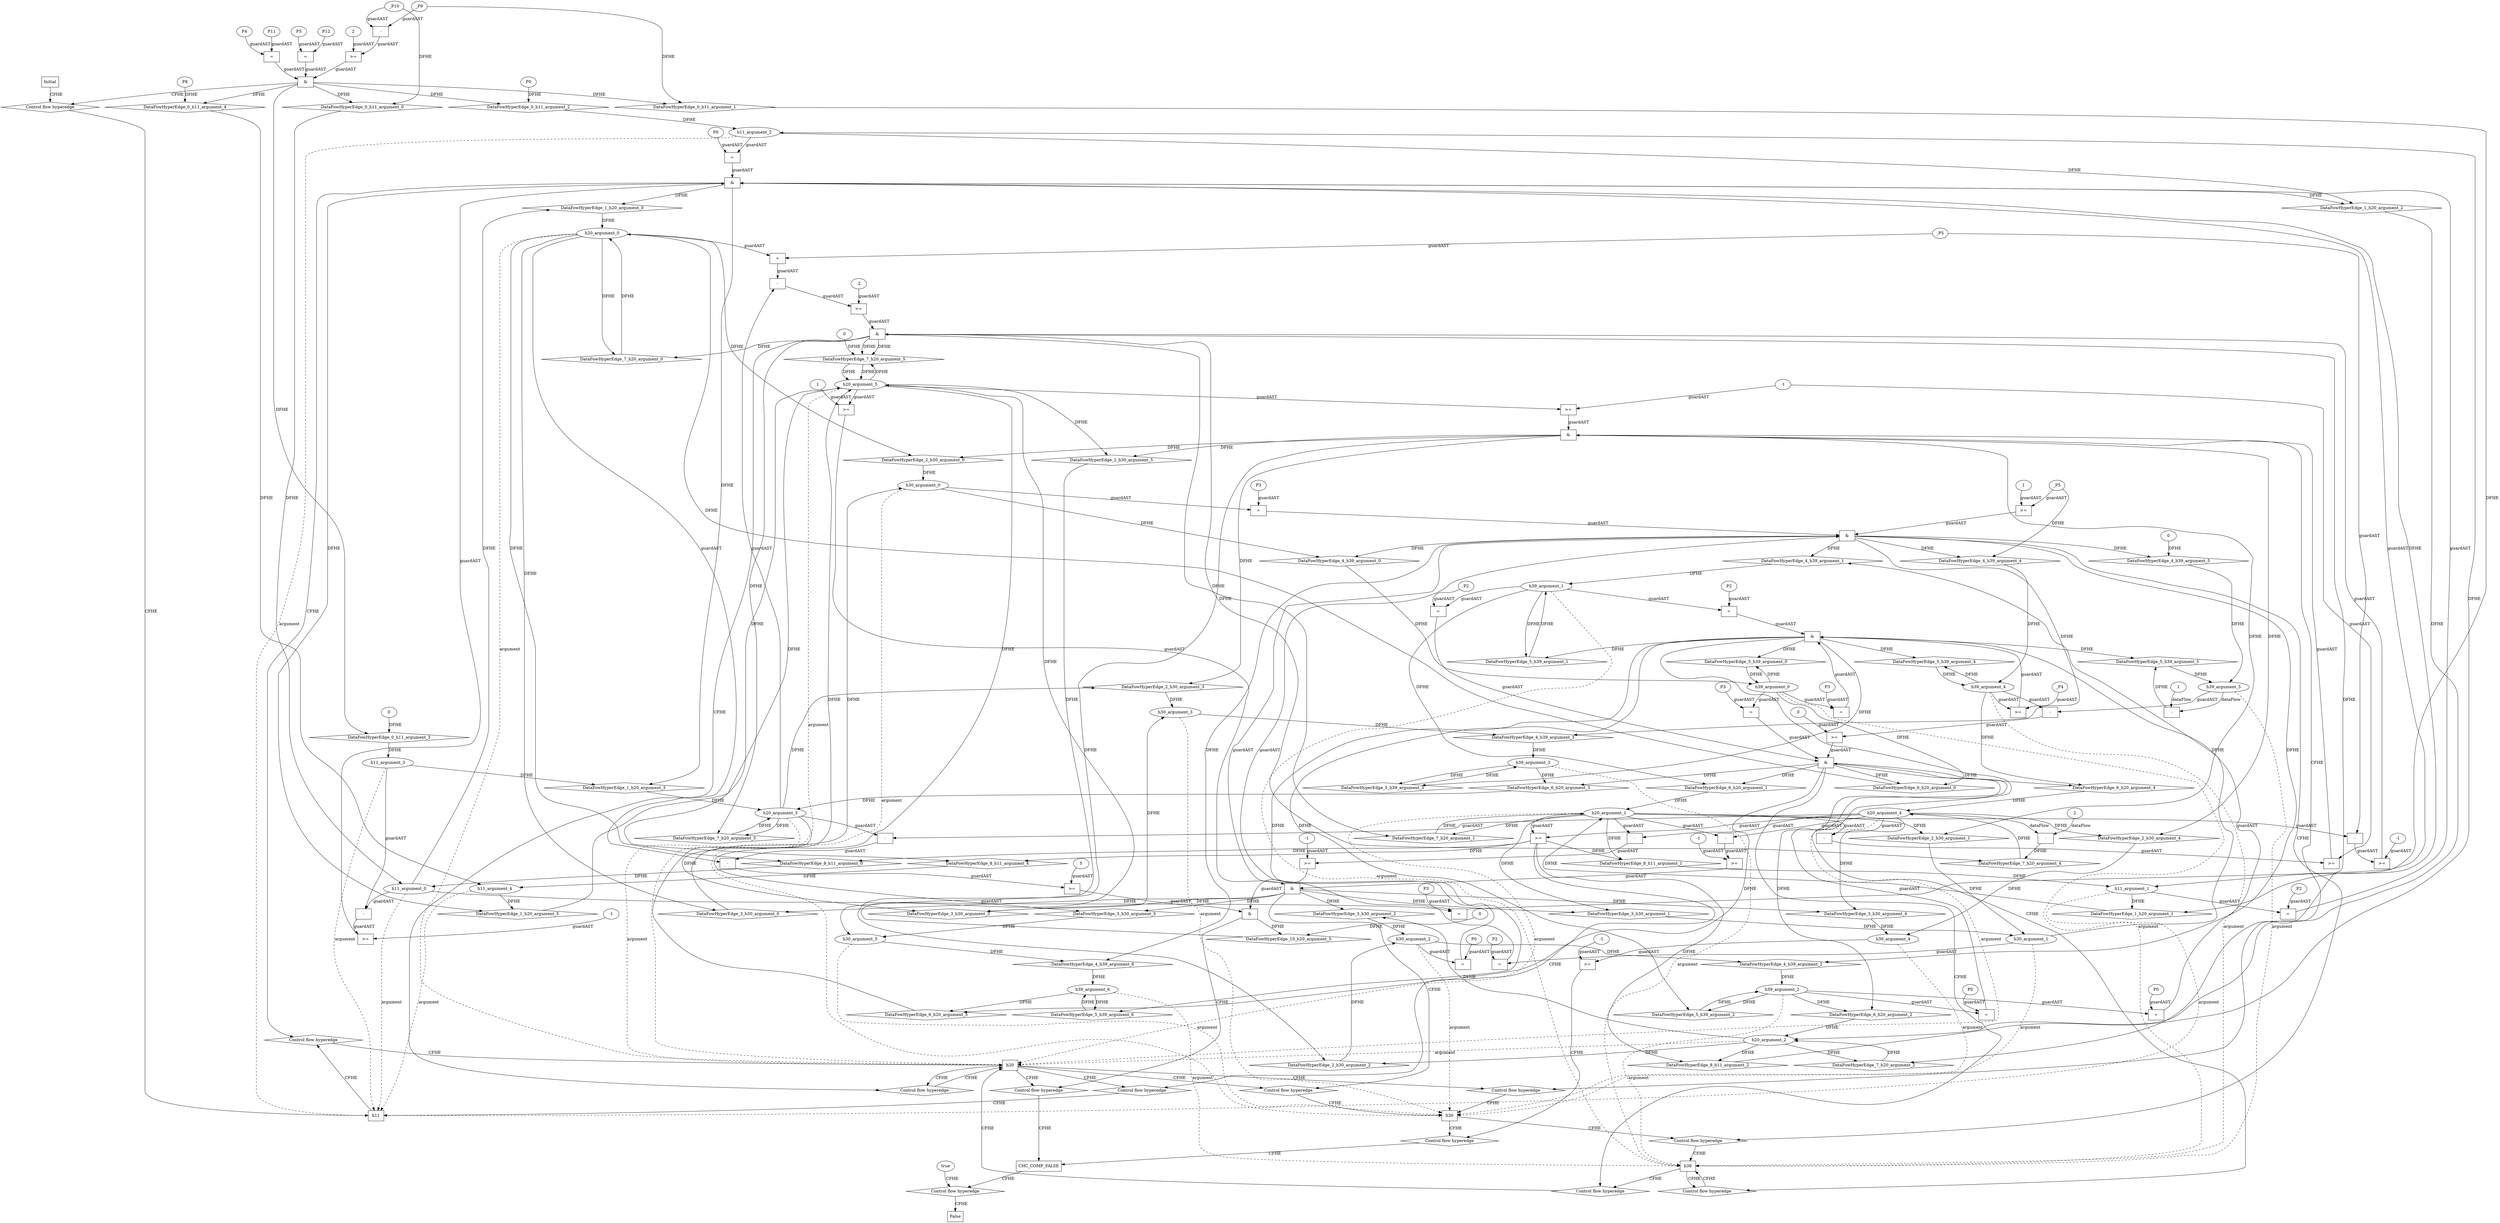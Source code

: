 // Horn Graph
digraph {
	"xxxh11___Initial_0xxxdataFlow_0_node_0" [label="P0"  nodeName="xxxh11___Initial_0xxxdataFlow_0_node_0" class=symbolicConstant GNNNodeID=5]
	"xxxh11___Initial_0xxxdataFlow1_node_0" [label="0"  nodeName="xxxh11___Initial_0xxxdataFlow1_node_0" class=IdealInt GNNNodeID=6]
	"xxxh11___Initial_0xxxdataFlow2_node_0" [label="_P10"  nodeName="xxxh11___Initial_0xxxdataFlow2_node_0" class=symbolicConstant GNNNodeID=7]
	"xxxh11___Initial_0xxxdataFlow3_node_0" [label="_P9"  nodeName="xxxh11___Initial_0xxxdataFlow3_node_0" class=symbolicConstant GNNNodeID=8]
	"xxxh11___Initial_0xxxdataFlow4_node_0" [label="P8"  nodeName="xxxh11___Initial_0xxxdataFlow4_node_0" class=symbolicConstant GNNNodeID=9]
	"xxxh11___Initial_0xxxguard_0_node_0" [label=">="  nodeName="xxxh11___Initial_0xxxguard_0_node_0" class=Operator GNNNodeID=10 shape=rect]
	"xxxh11___Initial_0xxxguard_0_node_1" [label="-"  nodeName="xxxh11___Initial_0xxxguard_0_node_1" class=Operator GNNNodeID=11 shape=rect]
	"xxxh11___Initial_0xxxguard_0_node_4" [label="2"  nodeName="xxxh11___Initial_0xxxguard_0_node_4" class=IdealInt GNNNodeID=12]
		"xxxh11___Initial_0xxxguard_0_node_1" -> "xxxh11___Initial_0xxxguard_0_node_0" [ label="guardAST"]
		"xxxh11___Initial_0xxxguard_0_node_4" -> "xxxh11___Initial_0xxxguard_0_node_0" [ label="guardAST"]
		"xxxh11___Initial_0xxxdataFlow2_node_0" -> "xxxh11___Initial_0xxxguard_0_node_1" [ label="guardAST"]
		"xxxh11___Initial_0xxxdataFlow3_node_0" -> "xxxh11___Initial_0xxxguard_0_node_1" [ label="guardAST"]
	"xxxh11___Initial_0xxxguard1_node_0" [label="="  nodeName="xxxh11___Initial_0xxxguard1_node_0" class=Operator GNNNodeID=13 shape=rect]
	"xxxh11___Initial_0xxxguard1_node_1" [label="P4"  nodeName="xxxh11___Initial_0xxxguard1_node_1" class=symbolicConstant GNNNodeID=14]
	"xxxh11___Initial_0xxxguard1_node_2" [label="P11"  nodeName="xxxh11___Initial_0xxxguard1_node_2" class=symbolicConstant GNNNodeID=15]
		"xxxh11___Initial_0xxxguard1_node_1" -> "xxxh11___Initial_0xxxguard1_node_0" [ label="guardAST"]
		"xxxh11___Initial_0xxxguard1_node_2" -> "xxxh11___Initial_0xxxguard1_node_0" [ label="guardAST"]
	"xxxh11___Initial_0xxxguard2_node_0" [label="="  nodeName="xxxh11___Initial_0xxxguard2_node_0" class=Operator GNNNodeID=16 shape=rect]
	"xxxh11___Initial_0xxxguard2_node_1" [label="P5"  nodeName="xxxh11___Initial_0xxxguard2_node_1" class=symbolicConstant GNNNodeID=17]
	"xxxh11___Initial_0xxxguard2_node_2" [label="P12"  nodeName="xxxh11___Initial_0xxxguard2_node_2" class=symbolicConstant GNNNodeID=18]
		"xxxh11___Initial_0xxxguard2_node_1" -> "xxxh11___Initial_0xxxguard2_node_0" [ label="guardAST"]
		"xxxh11___Initial_0xxxguard2_node_2" -> "xxxh11___Initial_0xxxguard2_node_0" [ label="guardAST"]
	"xxxh20___h11_1xxxguard_0_node_0" [label=">="  nodeName="xxxh20___h11_1xxxguard_0_node_0" class=Operator GNNNodeID=25 shape=rect]
	"xxxh20___h11_1xxxguard_0_node_1" [label="-1"  nodeName="xxxh20___h11_1xxxguard_0_node_1" class=IdealInt GNNNodeID=26]
	"xxxh20___h11_1xxxguard_0_node_2" [label="-"  nodeName="xxxh20___h11_1xxxguard_0_node_2" class=Operator GNNNodeID=27 shape=rect]
		"xxxh20___h11_1xxxguard_0_node_1" -> "xxxh20___h11_1xxxguard_0_node_0" [ label="guardAST"]
		"xxxh20___h11_1xxxguard_0_node_2" -> "xxxh20___h11_1xxxguard_0_node_0" [ label="guardAST"]
		"h11_argument_3" -> "xxxh20___h11_1xxxguard_0_node_2" [ label="guardAST"]
		"h11_argument_0" -> "xxxh20___h11_1xxxguard_0_node_2" [ label="guardAST"]
	"xxxh20___h11_1xxxguard1_node_0" [label="="  nodeName="xxxh20___h11_1xxxguard1_node_0" class=Operator GNNNodeID=28 shape=rect]
	"xxxh20___h11_1xxxguard1_node_1" [label="P3"  nodeName="xxxh20___h11_1xxxguard1_node_1" class=symbolicConstant GNNNodeID=29]
		"xxxh20___h11_1xxxguard1_node_1" -> "xxxh20___h11_1xxxguard1_node_0" [ label="guardAST"]
		"h11_argument_0" -> "xxxh20___h11_1xxxguard1_node_0" [ label="guardAST"]
	"xxxh20___h11_1xxxguard2_node_0" [label="="  nodeName="xxxh20___h11_1xxxguard2_node_0" class=Operator GNNNodeID=30 shape=rect]
	"xxxh20___h11_1xxxguard2_node_1" [label="P2"  nodeName="xxxh20___h11_1xxxguard2_node_1" class=symbolicConstant GNNNodeID=31]
		"xxxh20___h11_1xxxguard2_node_1" -> "xxxh20___h11_1xxxguard2_node_0" [ label="guardAST"]
		"h11_argument_1" -> "xxxh20___h11_1xxxguard2_node_0" [ label="guardAST"]
	"xxxh20___h11_1xxxguard3_node_0" [label="="  nodeName="xxxh20___h11_1xxxguard3_node_0" class=Operator GNNNodeID=32 shape=rect]
	"xxxh20___h11_1xxxguard3_node_1" [label="P0"  nodeName="xxxh20___h11_1xxxguard3_node_1" class=symbolicConstant GNNNodeID=33]
		"xxxh20___h11_1xxxguard3_node_1" -> "xxxh20___h11_1xxxguard3_node_0" [ label="guardAST"]
		"h11_argument_2" -> "xxxh20___h11_1xxxguard3_node_0" [ label="guardAST"]
	"xxxh30___h20_2xxxguard_0_node_0" [label=">="  nodeName="xxxh30___h20_2xxxguard_0_node_0" class=Operator GNNNodeID=40 shape=rect]
	"xxxh30___h20_2xxxguard_0_node_1" [label="-1"  nodeName="xxxh30___h20_2xxxguard_0_node_1" class=IdealInt GNNNodeID=41]
		"xxxh30___h20_2xxxguard_0_node_1" -> "xxxh30___h20_2xxxguard_0_node_0" [ label="guardAST"]
		"h20_argument_5" -> "xxxh30___h20_2xxxguard_0_node_0" [ label="guardAST"]
	"xxxh30___h20_2xxxguard1_node_0" [label=">="  nodeName="xxxh30___h20_2xxxguard1_node_0" class=Operator GNNNodeID=42 shape=rect]
	"xxxh30___h20_2xxxguard1_node_2" [label="-"  nodeName="xxxh30___h20_2xxxguard1_node_2" class=Operator GNNNodeID=43 shape=rect]
		"xxxh30___h20_2xxxguard_0_node_1" -> "xxxh30___h20_2xxxguard1_node_0" [ label="guardAST"]
		"xxxh30___h20_2xxxguard1_node_2" -> "xxxh30___h20_2xxxguard1_node_0" [ label="guardAST"]
		"h20_argument_4" -> "xxxh30___h20_2xxxguard1_node_2" [ label="guardAST"]
		"h20_argument_1" -> "xxxh30___h20_2xxxguard1_node_2" [ label="guardAST"]
	"xxxh30___h20_3xxxguard_0_node_0" [label=">="  nodeName="xxxh30___h20_3xxxguard_0_node_0" class=Operator GNNNodeID=44 shape=rect]
	"xxxh30___h20_3xxxguard_0_node_2" [label="1"  nodeName="xxxh30___h20_3xxxguard_0_node_2" class=IdealInt GNNNodeID=45]
		"h20_argument_5" -> "xxxh30___h20_3xxxguard_0_node_0" [ label="guardAST"]
		"xxxh30___h20_3xxxguard_0_node_2" -> "xxxh30___h20_3xxxguard_0_node_0" [ label="guardAST"]
	"xxxh30___h20_3xxxguard1_node_0" [label=">="  nodeName="xxxh30___h20_3xxxguard1_node_0" class=Operator GNNNodeID=46 shape=rect]
	"xxxh30___h20_3xxxguard1_node_1" [label="-1"  nodeName="xxxh30___h20_3xxxguard1_node_1" class=IdealInt GNNNodeID=47]
	"xxxh30___h20_3xxxguard1_node_2" [label="-"  nodeName="xxxh30___h20_3xxxguard1_node_2" class=Operator GNNNodeID=48 shape=rect]
		"xxxh30___h20_3xxxguard1_node_1" -> "xxxh30___h20_3xxxguard1_node_0" [ label="guardAST"]
		"xxxh30___h20_3xxxguard1_node_2" -> "xxxh30___h20_3xxxguard1_node_0" [ label="guardAST"]
		"h20_argument_4" -> "xxxh30___h20_3xxxguard1_node_2" [ label="guardAST"]
		"h20_argument_1" -> "xxxh30___h20_3xxxguard1_node_2" [ label="guardAST"]
	"xxxh39___h30_4xxxdataFlow_0_node_0" [label="_P5"  nodeName="xxxh39___h30_4xxxdataFlow_0_node_0" class=symbolicConstant GNNNodeID=56]
	"xxxh39___h30_4xxxdataFlow1_node_0" [label="0"  nodeName="xxxh39___h30_4xxxdataFlow1_node_0" class=IdealInt GNNNodeID=57]
	"xxxh39___h30_4xxxguard_0_node_0" [label=">="  nodeName="xxxh39___h30_4xxxguard_0_node_0" class=Operator GNNNodeID=58 shape=rect]
	"xxxh39___h30_4xxxguard_0_node_2" [label="1"  nodeName="xxxh39___h30_4xxxguard_0_node_2" class=IdealInt GNNNodeID=59]
		"xxxh39___h30_4xxxdataFlow_0_node_0" -> "xxxh39___h30_4xxxguard_0_node_0" [ label="guardAST"]
		"xxxh39___h30_4xxxguard_0_node_2" -> "xxxh39___h30_4xxxguard_0_node_0" [ label="guardAST"]
	"xxxh39___h30_4xxxguard1_node_0" [label="="  nodeName="xxxh39___h30_4xxxguard1_node_0" class=Operator GNNNodeID=60 shape=rect]
	"xxxh39___h30_4xxxguard1_node_1" [label="P3"  nodeName="xxxh39___h30_4xxxguard1_node_1" class=symbolicConstant GNNNodeID=61]
		"xxxh39___h30_4xxxguard1_node_1" -> "xxxh39___h30_4xxxguard1_node_0" [ label="guardAST"]
		"h30_argument_0" -> "xxxh39___h30_4xxxguard1_node_0" [ label="guardAST"]
	"xxxh39___h30_4xxxguard2_node_0" [label="="  nodeName="xxxh39___h30_4xxxguard2_node_0" class=Operator GNNNodeID=62 shape=rect]
	"xxxh39___h30_4xxxguard2_node_1" [label="P2"  nodeName="xxxh39___h30_4xxxguard2_node_1" class=symbolicConstant GNNNodeID=63]
		"xxxh39___h30_4xxxguard2_node_1" -> "xxxh39___h30_4xxxguard2_node_0" [ label="guardAST"]
		"h30_argument_1" -> "xxxh39___h30_4xxxguard2_node_0" [ label="guardAST"]
	"xxxh39___h30_4xxxguard3_node_0" [label="="  nodeName="xxxh39___h30_4xxxguard3_node_0" class=Operator GNNNodeID=64 shape=rect]
	"xxxh39___h30_4xxxguard3_node_1" [label="P0"  nodeName="xxxh39___h30_4xxxguard3_node_1" class=symbolicConstant GNNNodeID=65]
		"xxxh39___h30_4xxxguard3_node_1" -> "xxxh39___h30_4xxxguard3_node_0" [ label="guardAST"]
		"h30_argument_2" -> "xxxh39___h30_4xxxguard3_node_0" [ label="guardAST"]
	"xxxh39___h39_5xxxdataFlow_0_node_0" [label="-"  nodeName="xxxh39___h39_5xxxdataFlow_0_node_0" class=Operator GNNNodeID=66 shape=rect]
	"xxxh39___h39_5xxxdataFlow_0_node_2" [label="1"  nodeName="xxxh39___h39_5xxxdataFlow_0_node_2" class=IdealInt GNNNodeID=67]
		"h39_argument_5" -> "xxxh39___h39_5xxxdataFlow_0_node_0" [ label="dataFlow"]
		"xxxh39___h39_5xxxdataFlow_0_node_2" -> "xxxh39___h39_5xxxdataFlow_0_node_0" [ label="dataFlow"]
	"xxxh39___h39_5xxxguard_0_node_0" [label=">="  nodeName="xxxh39___h39_5xxxguard_0_node_0" class=Operator GNNNodeID=68 shape=rect]
	"xxxh39___h39_5xxxguard_0_node_2" [label="_P4"  nodeName="xxxh39___h39_5xxxguard_0_node_2" class=symbolicConstant GNNNodeID=69]
		"h39_argument_4" -> "xxxh39___h39_5xxxguard_0_node_0" [ label="guardAST"]
		"xxxh39___h39_5xxxguard_0_node_2" -> "xxxh39___h39_5xxxguard_0_node_0" [ label="guardAST"]
	"xxxh39___h39_5xxxguard1_node_0" [label="="  nodeName="xxxh39___h39_5xxxguard1_node_0" class=Operator GNNNodeID=70 shape=rect]
	"xxxh39___h39_5xxxguard1_node_1" [label="P3"  nodeName="xxxh39___h39_5xxxguard1_node_1" class=symbolicConstant GNNNodeID=71]
		"xxxh39___h39_5xxxguard1_node_1" -> "xxxh39___h39_5xxxguard1_node_0" [ label="guardAST"]
		"h39_argument_0" -> "xxxh39___h39_5xxxguard1_node_0" [ label="guardAST"]
	"xxxh39___h39_5xxxguard2_node_0" [label="="  nodeName="xxxh39___h39_5xxxguard2_node_0" class=Operator GNNNodeID=72 shape=rect]
	"xxxh39___h39_5xxxguard2_node_1" [label="P2"  nodeName="xxxh39___h39_5xxxguard2_node_1" class=symbolicConstant GNNNodeID=73]
		"xxxh39___h39_5xxxguard2_node_1" -> "xxxh39___h39_5xxxguard2_node_0" [ label="guardAST"]
		"h39_argument_1" -> "xxxh39___h39_5xxxguard2_node_0" [ label="guardAST"]
	"xxxh39___h39_5xxxguard3_node_0" [label="="  nodeName="xxxh39___h39_5xxxguard3_node_0" class=Operator GNNNodeID=74 shape=rect]
	"xxxh39___h39_5xxxguard3_node_1" [label="P0"  nodeName="xxxh39___h39_5xxxguard3_node_1" class=symbolicConstant GNNNodeID=75]
		"xxxh39___h39_5xxxguard3_node_1" -> "xxxh39___h39_5xxxguard3_node_0" [ label="guardAST"]
		"h39_argument_2" -> "xxxh39___h39_5xxxguard3_node_0" [ label="guardAST"]
	"xxxh20___h39_6xxxguard_0_node_0" [label=">="  nodeName="xxxh20___h39_6xxxguard_0_node_0" class=Operator GNNNodeID=76 shape=rect]
	"xxxh20___h39_6xxxguard_0_node_1" [label="0"  nodeName="xxxh20___h39_6xxxguard_0_node_1" class=IdealInt GNNNodeID=77]
	"xxxh20___h39_6xxxguard_0_node_2" [label="-"  nodeName="xxxh20___h39_6xxxguard_0_node_2" class=Operator GNNNodeID=78 shape=rect]
		"xxxh20___h39_6xxxguard_0_node_1" -> "xxxh20___h39_6xxxguard_0_node_0" [ label="guardAST"]
		"xxxh20___h39_6xxxguard_0_node_2" -> "xxxh20___h39_6xxxguard_0_node_0" [ label="guardAST"]
		"h39_argument_4" -> "xxxh20___h39_6xxxguard_0_node_2" [ label="guardAST"]
		"h39_argument_5" -> "xxxh20___h39_6xxxguard_0_node_2" [ label="guardAST"]
	"xxxh20___h39_6xxxguard1_node_0" [label="="  nodeName="xxxh20___h39_6xxxguard1_node_0" class=Operator GNNNodeID=79 shape=rect]
	"xxxh20___h39_6xxxguard1_node_1" [label="P3"  nodeName="xxxh20___h39_6xxxguard1_node_1" class=symbolicConstant GNNNodeID=80]
		"xxxh20___h39_6xxxguard1_node_1" -> "xxxh20___h39_6xxxguard1_node_0" [ label="guardAST"]
		"h39_argument_0" -> "xxxh20___h39_6xxxguard1_node_0" [ label="guardAST"]
	"xxxh20___h39_6xxxguard2_node_0" [label="="  nodeName="xxxh20___h39_6xxxguard2_node_0" class=Operator GNNNodeID=81 shape=rect]
	"xxxh20___h39_6xxxguard2_node_1" [label="P2"  nodeName="xxxh20___h39_6xxxguard2_node_1" class=symbolicConstant GNNNodeID=82]
		"xxxh20___h39_6xxxguard2_node_1" -> "xxxh20___h39_6xxxguard2_node_0" [ label="guardAST"]
		"h39_argument_1" -> "xxxh20___h39_6xxxguard2_node_0" [ label="guardAST"]
	"xxxh20___h39_6xxxguard3_node_0" [label="="  nodeName="xxxh20___h39_6xxxguard3_node_0" class=Operator GNNNodeID=83 shape=rect]
	"xxxh20___h39_6xxxguard3_node_1" [label="P0"  nodeName="xxxh20___h39_6xxxguard3_node_1" class=symbolicConstant GNNNodeID=84]
		"xxxh20___h39_6xxxguard3_node_1" -> "xxxh20___h39_6xxxguard3_node_0" [ label="guardAST"]
		"h39_argument_2" -> "xxxh20___h39_6xxxguard3_node_0" [ label="guardAST"]
	"xxxh20___h20_7xxxdataFlow2_node_0" [label="-"  nodeName="xxxh20___h20_7xxxdataFlow2_node_0" class=Operator GNNNodeID=85 shape=rect]
	"xxxh20___h20_7xxxdataFlow2_node_2" [label="2"  nodeName="xxxh20___h20_7xxxdataFlow2_node_2" class=IdealInt GNNNodeID=86]
		"h20_argument_4" -> "xxxh20___h20_7xxxdataFlow2_node_0" [ label="dataFlow"]
		"xxxh20___h20_7xxxdataFlow2_node_2" -> "xxxh20___h20_7xxxdataFlow2_node_0" [ label="dataFlow"]
	"xxxh20___h20_7xxxguard_0_node_0" [label=">="  nodeName="xxxh20___h20_7xxxguard_0_node_0" class=Operator GNNNodeID=87 shape=rect]
	"xxxh20___h20_7xxxguard_0_node_1" [label="-"  nodeName="xxxh20___h20_7xxxguard_0_node_1" class=Operator GNNNodeID=88 shape=rect]
	"xxxh20___h20_7xxxguard_0_node_2" [label="+"  nodeName="xxxh20___h20_7xxxguard_0_node_2" class=Operator GNNNodeID=89 shape=rect]
	"xxxh20___h20_7xxxguard_0_node_3" [label="_P5"  nodeName="xxxh20___h20_7xxxguard_0_node_3" class=symbolicConstant GNNNodeID=90]
	"xxxh20___h20_7xxxguard_0_node_6" [label="-2"  nodeName="xxxh20___h20_7xxxguard_0_node_6" class=IdealInt GNNNodeID=91]
		"xxxh20___h20_7xxxguard_0_node_1" -> "xxxh20___h20_7xxxguard_0_node_0" [ label="guardAST"]
		"xxxh20___h20_7xxxguard_0_node_6" -> "xxxh20___h20_7xxxguard_0_node_0" [ label="guardAST"]
		"xxxh20___h20_7xxxguard_0_node_2" -> "xxxh20___h20_7xxxguard_0_node_1" [ label="guardAST"]
		"h20_argument_3" -> "xxxh20___h20_7xxxguard_0_node_1" [ label="guardAST"]
		"xxxh20___h20_7xxxguard_0_node_3" -> "xxxh20___h20_7xxxguard_0_node_2" [ label="guardAST"]
		"h20_argument_0" -> "xxxh20___h20_7xxxguard_0_node_2" [ label="guardAST"]
	"xxxh20___h20_7xxxguard1_node_0" [label=">="  nodeName="xxxh20___h20_7xxxguard1_node_0" class=Operator GNNNodeID=92 shape=rect]
	"xxxh20___h20_7xxxguard1_node_1" [label="-"  nodeName="xxxh20___h20_7xxxguard1_node_1" class=Operator GNNNodeID=93 shape=rect]
	"xxxh20___h20_7xxxguard1_node_4" [label="-1"  nodeName="xxxh20___h20_7xxxguard1_node_4" class=IdealInt GNNNodeID=94]
		"xxxh20___h20_7xxxguard1_node_1" -> "xxxh20___h20_7xxxguard1_node_0" [ label="guardAST"]
		"xxxh20___h20_7xxxguard1_node_4" -> "xxxh20___h20_7xxxguard1_node_0" [ label="guardAST"]
		"h20_argument_1" -> "xxxh20___h20_7xxxguard1_node_1" [ label="guardAST"]
		"xxxh20___h20_7xxxguard_0_node_3" -> "xxxh20___h20_7xxxguard1_node_1" [ label="guardAST"]
	"xxxh11___h20_8xxxguard_0_node_0" [label=">="  nodeName="xxxh11___h20_8xxxguard_0_node_0" class=Operator GNNNodeID=95 shape=rect]
		"h20_argument_4" -> "xxxh11___h20_8xxxguard_0_node_0" [ label="guardAST"]
		"h20_argument_1" -> "xxxh11___h20_8xxxguard_0_node_0" [ label="guardAST"]
	"xxxCHC_COMP_FALSE___h30_9xxxguard_0_node_0" [label=">="  nodeName="xxxCHC_COMP_FALSE___h30_9xxxguard_0_node_0" class=Operator GNNNodeID=96 shape=rect]
	"xxxCHC_COMP_FALSE___h30_9xxxguard_0_node_1" [label="-1"  nodeName="xxxCHC_COMP_FALSE___h30_9xxxguard_0_node_1" class=IdealInt GNNNodeID=97]
		"xxxCHC_COMP_FALSE___h30_9xxxguard_0_node_1" -> "xxxCHC_COMP_FALSE___h30_9xxxguard_0_node_0" [ label="guardAST"]
		"h30_argument_4" -> "xxxCHC_COMP_FALSE___h30_9xxxguard_0_node_0" [ label="guardAST"]
	"xxxCHC_COMP_FALSE___h20_10xxxguard_0_node_0" [label=">="  nodeName="xxxCHC_COMP_FALSE___h20_10xxxguard_0_node_0" class=Operator GNNNodeID=98 shape=rect]
	"xxxCHC_COMP_FALSE___h20_10xxxguard_0_node_1" [label="-"  nodeName="xxxCHC_COMP_FALSE___h20_10xxxguard_0_node_1" class=Operator GNNNodeID=99 shape=rect]
	"xxxCHC_COMP_FALSE___h20_10xxxguard_0_node_2" [label="-"  nodeName="xxxCHC_COMP_FALSE___h20_10xxxguard_0_node_2" class=Operator GNNNodeID=100 shape=rect]
	"xxxCHC_COMP_FALSE___h20_10xxxguard_0_node_6" [label="5"  nodeName="xxxCHC_COMP_FALSE___h20_10xxxguard_0_node_6" class=IdealInt GNNNodeID=101]
		"xxxCHC_COMP_FALSE___h20_10xxxguard_0_node_1" -> "xxxCHC_COMP_FALSE___h20_10xxxguard_0_node_0" [ label="guardAST"]
		"xxxCHC_COMP_FALSE___h20_10xxxguard_0_node_6" -> "xxxCHC_COMP_FALSE___h20_10xxxguard_0_node_0" [ label="guardAST"]
		"xxxCHC_COMP_FALSE___h20_10xxxguard_0_node_2" -> "xxxCHC_COMP_FALSE___h20_10xxxguard_0_node_1" [ label="guardAST"]
		"h20_argument_0" -> "xxxCHC_COMP_FALSE___h20_10xxxguard_0_node_1" [ label="guardAST"]
		"h20_argument_3" -> "xxxCHC_COMP_FALSE___h20_10xxxguard_0_node_2" [ label="guardAST"]
		"h20_argument_4" -> "xxxCHC_COMP_FALSE___h20_10xxxguard_0_node_2" [ label="guardAST"]
	"xxxCHC_COMP_FALSE___h20_10xxxguard1_node_0" [label=">="  nodeName="xxxCHC_COMP_FALSE___h20_10xxxguard1_node_0" class=Operator GNNNodeID=102 shape=rect]
	"xxxCHC_COMP_FALSE___h20_10xxxguard1_node_1" [label="-1"  nodeName="xxxCHC_COMP_FALSE___h20_10xxxguard1_node_1" class=IdealInt GNNNodeID=103]
	"xxxCHC_COMP_FALSE___h20_10xxxguard1_node_2" [label="-"  nodeName="xxxCHC_COMP_FALSE___h20_10xxxguard1_node_2" class=Operator GNNNodeID=104 shape=rect]
		"xxxCHC_COMP_FALSE___h20_10xxxguard1_node_1" -> "xxxCHC_COMP_FALSE___h20_10xxxguard1_node_0" [ label="guardAST"]
		"xxxCHC_COMP_FALSE___h20_10xxxguard1_node_2" -> "xxxCHC_COMP_FALSE___h20_10xxxguard1_node_0" [ label="guardAST"]
		"h20_argument_4" -> "xxxCHC_COMP_FALSE___h20_10xxxguard1_node_2" [ label="guardAST"]
		"h20_argument_1" -> "xxxCHC_COMP_FALSE___h20_10xxxguard1_node_2" [ label="guardAST"]
	"xxxFALSE___CHC_COMP_FALSE_11xxxguard_0_node_0" [label="true"  nodeName="xxxFALSE___CHC_COMP_FALSE_11xxxguard_0_node_0" class=Constant GNNNodeID=105]
	"CHC_COMP_FALSE" [label="CHC_COMP_FALSE"  nodeName="CHC_COMP_FALSE" class=CONTROL GNNNodeID=106 shape="rect"]
	"h11" [label="h11"  nodeName="h11" class=CONTROL GNNNodeID=107 shape="rect"]
	"h20" [label="h20"  nodeName="h20" class=CONTROL GNNNodeID=108 shape="rect"]
	"h30" [label="h30"  nodeName="h30" class=CONTROL GNNNodeID=109 shape="rect"]
	"h39" [label="h39"  nodeName="h39" class=CONTROL GNNNodeID=110 shape="rect"]
	"FALSE" [label="False"  nodeName=False class=CONTROL GNNNodeID=111 shape="rect"]
	"Initial" [label="Initial"  nodeName=Initial class=CONTROL GNNNodeID=112 shape="rect"]
	"ControlFowHyperEdge_0" [label="Control flow hyperedge"  hyperEdgeNodeID=0 nodeName=ControlFowHyperEdge_0 class=controlFlowHyperEdge shape="diamond"]
		"Initial" -> ControlFowHyperEdge_0 [ label="CFHE"]
		"ControlFowHyperEdge_0" -> "h11" [ label="CFHE"]
	"ControlFowHyperEdge_1" [label="Control flow hyperedge"  hyperEdgeNodeID=1 nodeName=ControlFowHyperEdge_1 class=controlFlowHyperEdge shape="diamond"]
		"h11" -> ControlFowHyperEdge_1 [ label="CFHE"]
		"ControlFowHyperEdge_1" -> "h20" [ label="CFHE"]
	"ControlFowHyperEdge_2" [label="Control flow hyperedge"  hyperEdgeNodeID=2 nodeName=ControlFowHyperEdge_2 class=controlFlowHyperEdge shape="diamond"]
		"h20" -> ControlFowHyperEdge_2 [ label="CFHE"]
		"ControlFowHyperEdge_2" -> "h30" [ label="CFHE"]
	"ControlFowHyperEdge_3" [label="Control flow hyperedge"  hyperEdgeNodeID=3 nodeName=ControlFowHyperEdge_3 class=controlFlowHyperEdge shape="diamond"]
		"h20" -> ControlFowHyperEdge_3 [ label="CFHE"]
		"ControlFowHyperEdge_3" -> "h30" [ label="CFHE"]
	"ControlFowHyperEdge_4" [label="Control flow hyperedge"  hyperEdgeNodeID=4 nodeName=ControlFowHyperEdge_4 class=controlFlowHyperEdge shape="diamond"]
		"h30" -> ControlFowHyperEdge_4 [ label="CFHE"]
		"ControlFowHyperEdge_4" -> "h39" [ label="CFHE"]
	"ControlFowHyperEdge_5" [label="Control flow hyperedge"  hyperEdgeNodeID=5 nodeName=ControlFowHyperEdge_5 class=controlFlowHyperEdge shape="diamond"]
		"h39" -> ControlFowHyperEdge_5 [ label="CFHE"]
		"ControlFowHyperEdge_5" -> "h39" [ label="CFHE"]
	"ControlFowHyperEdge_6" [label="Control flow hyperedge"  hyperEdgeNodeID=6 nodeName=ControlFowHyperEdge_6 class=controlFlowHyperEdge shape="diamond"]
		"h39" -> ControlFowHyperEdge_6 [ label="CFHE"]
		"ControlFowHyperEdge_6" -> "h20" [ label="CFHE"]
	"ControlFowHyperEdge_7" [label="Control flow hyperedge"  hyperEdgeNodeID=7 nodeName=ControlFowHyperEdge_7 class=controlFlowHyperEdge shape="diamond"]
		"h20" -> ControlFowHyperEdge_7 [ label="CFHE"]
		"ControlFowHyperEdge_7" -> "h20" [ label="CFHE"]
	"ControlFowHyperEdge_8" [label="Control flow hyperedge"  hyperEdgeNodeID=8 nodeName=ControlFowHyperEdge_8 class=controlFlowHyperEdge shape="diamond"]
		"h20" -> ControlFowHyperEdge_8 [ label="CFHE"]
		"ControlFowHyperEdge_8" -> "h11" [ label="CFHE"]
	"ControlFowHyperEdge_9" [label="Control flow hyperedge"  hyperEdgeNodeID=9 nodeName=ControlFowHyperEdge_9 class=controlFlowHyperEdge shape="diamond"]
		"h30" -> ControlFowHyperEdge_9 [ label="CFHE"]
		"ControlFowHyperEdge_9" -> "CHC_COMP_FALSE" [ label="CFHE"]
	"ControlFowHyperEdge_10" [label="Control flow hyperedge"  hyperEdgeNodeID=10 nodeName=ControlFowHyperEdge_10 class=controlFlowHyperEdge shape="diamond"]
		"h20" -> ControlFowHyperEdge_10 [ label="CFHE"]
		"ControlFowHyperEdge_10" -> "CHC_COMP_FALSE" [ label="CFHE"]
	"ControlFowHyperEdge_11" [label="Control flow hyperedge"  hyperEdgeNodeID=11 nodeName=ControlFowHyperEdge_11 class=controlFlowHyperEdge shape="diamond"]
		"CHC_COMP_FALSE" -> ControlFowHyperEdge_11 [ label="CFHE"]
		"ControlFowHyperEdge_11" -> "FALSE" [ label="CFHE"]
	"h11_argument_0" [label="h11_argument_0"  nodeName=argument0 class=argument shape=oval GNNNodeID=113 head="h11"]
		"h11_argument_0" -> "h11" [ label="argument" style=dashed]
	"h11_argument_1" [label="h11_argument_1"  nodeName=argument1 class=argument shape=oval GNNNodeID=113 head="h11"]
		"h11_argument_1" -> "h11" [ label="argument" style=dashed]
	"h11_argument_2" [label="h11_argument_2"  nodeName=argument2 class=argument shape=oval GNNNodeID=113 head="h11"]
		"h11_argument_2" -> "h11" [ label="argument" style=dashed]
	"h11_argument_3" [label="h11_argument_3"  nodeName=argument3 class=argument shape=oval GNNNodeID=113 head="h11"]
		"h11_argument_3" -> "h11" [ label="argument" style=dashed]
	"h11_argument_4" [label="h11_argument_4"  nodeName=argument4 class=argument shape=oval GNNNodeID=113 head="h11"]
		"h11_argument_4" -> "h11" [ label="argument" style=dashed]
	"h20_argument_0" [label="h20_argument_0"  nodeName=argument0 class=argument shape=oval GNNNodeID=113 head="h20"]
		"h20_argument_0" -> "h20" [ label="argument" style=dashed]
	"h20_argument_1" [label="h20_argument_1"  nodeName=argument1 class=argument shape=oval GNNNodeID=113 head="h20"]
		"h20_argument_1" -> "h20" [ label="argument" style=dashed]
	"h20_argument_2" [label="h20_argument_2"  nodeName=argument2 class=argument shape=oval GNNNodeID=113 head="h20"]
		"h20_argument_2" -> "h20" [ label="argument" style=dashed]
	"h20_argument_3" [label="h20_argument_3"  nodeName=argument3 class=argument shape=oval GNNNodeID=113 head="h20"]
		"h20_argument_3" -> "h20" [ label="argument" style=dashed]
	"h20_argument_4" [label="h20_argument_4"  nodeName=argument4 class=argument shape=oval GNNNodeID=113 head="h20"]
		"h20_argument_4" -> "h20" [ label="argument" style=dashed]
	"h20_argument_5" [label="h20_argument_5"  nodeName=argument5 class=argument shape=oval GNNNodeID=113 head="h20"]
		"h20_argument_5" -> "h20" [ label="argument" style=dashed]
	"h30_argument_0" [label="h30_argument_0"  nodeName=argument0 class=argument shape=oval GNNNodeID=113 head="h30"]
		"h30_argument_0" -> "h30" [ label="argument" style=dashed]
	"h30_argument_1" [label="h30_argument_1"  nodeName=argument1 class=argument shape=oval GNNNodeID=113 head="h30"]
		"h30_argument_1" -> "h30" [ label="argument" style=dashed]
	"h30_argument_2" [label="h30_argument_2"  nodeName=argument2 class=argument shape=oval GNNNodeID=113 head="h30"]
		"h30_argument_2" -> "h30" [ label="argument" style=dashed]
	"h30_argument_3" [label="h30_argument_3"  nodeName=argument3 class=argument shape=oval GNNNodeID=113 head="h30"]
		"h30_argument_3" -> "h30" [ label="argument" style=dashed]
	"h30_argument_4" [label="h30_argument_4"  nodeName=argument4 class=argument shape=oval GNNNodeID=113 head="h30"]
		"h30_argument_4" -> "h30" [ label="argument" style=dashed]
	"h30_argument_5" [label="h30_argument_5"  nodeName=argument5 class=argument shape=oval GNNNodeID=113 head="h30"]
		"h30_argument_5" -> "h30" [ label="argument" style=dashed]
	"h39_argument_0" [label="h39_argument_0"  nodeName=argument0 class=argument shape=oval GNNNodeID=113 head="h39"]
		"h39_argument_0" -> "h39" [ label="argument" style=dashed]
	"h39_argument_1" [label="h39_argument_1"  nodeName=argument1 class=argument shape=oval GNNNodeID=113 head="h39"]
		"h39_argument_1" -> "h39" [ label="argument" style=dashed]
	"h39_argument_2" [label="h39_argument_2"  nodeName=argument2 class=argument shape=oval GNNNodeID=113 head="h39"]
		"h39_argument_2" -> "h39" [ label="argument" style=dashed]
	"h39_argument_3" [label="h39_argument_3"  nodeName=argument3 class=argument shape=oval GNNNodeID=113 head="h39"]
		"h39_argument_3" -> "h39" [ label="argument" style=dashed]
	"h39_argument_4" [label="h39_argument_4"  nodeName=argument4 class=argument shape=oval GNNNodeID=113 head="h39"]
		"h39_argument_4" -> "h39" [ label="argument" style=dashed]
	"h39_argument_5" [label="h39_argument_5"  nodeName=argument5 class=argument shape=oval GNNNodeID=113 head="h39"]
		"h39_argument_5" -> "h39" [ label="argument" style=dashed]
	"h39_argument_6" [label="h39_argument_6"  nodeName=argument6 class=argument shape=oval GNNNodeID=113 head="h39"]
		"h39_argument_6" -> "h39" [ label="argument" style=dashed]
	"xxxh11___Initial_0xxx_and" [label="&"  andName="xxxh11___Initial_0xxx_and" class=Operator shape=rect]
		"xxxh11___Initial_0xxxguard_0_node_0" -> "xxxh11___Initial_0xxx_and" [ label="guardAST"]
		"xxxh11___Initial_0xxxguard1_node_0" -> "xxxh11___Initial_0xxx_and" [ label="guardAST"]
		"xxxh11___Initial_0xxxguard2_node_0" -> "xxxh11___Initial_0xxx_and" [ label="guardAST"]
		"xxxh11___Initial_0xxx_and" -> "ControlFowHyperEdge_0" [ label="CFHE"]
	"xxxh20___h11_1xxx_and" [label="&"  andName="xxxh20___h11_1xxx_and" class=Operator shape=rect]
		"xxxh20___h11_1xxxguard_0_node_0" -> "xxxh20___h11_1xxx_and" [ label="guardAST"]
		"xxxh20___h11_1xxxguard1_node_0" -> "xxxh20___h11_1xxx_and" [ label="guardAST"]
		"xxxh20___h11_1xxxguard2_node_0" -> "xxxh20___h11_1xxx_and" [ label="guardAST"]
		"xxxh20___h11_1xxxguard3_node_0" -> "xxxh20___h11_1xxx_and" [ label="guardAST"]
		"xxxh20___h11_1xxx_and" -> "ControlFowHyperEdge_1" [ label="CFHE"]
	"xxxh30___h20_2xxx_and" [label="&"  andName="xxxh30___h20_2xxx_and" class=Operator shape=rect]
		"xxxh30___h20_2xxxguard_0_node_0" -> "xxxh30___h20_2xxx_and" [ label="guardAST"]
		"xxxh30___h20_2xxxguard1_node_0" -> "xxxh30___h20_2xxx_and" [ label="guardAST"]
		"xxxh30___h20_2xxx_and" -> "ControlFowHyperEdge_2" [ label="CFHE"]
	"xxxh30___h20_3xxx_and" [label="&"  andName="xxxh30___h20_3xxx_and" class=Operator shape=rect]
		"xxxh30___h20_3xxxguard_0_node_0" -> "xxxh30___h20_3xxx_and" [ label="guardAST"]
		"xxxh30___h20_3xxxguard1_node_0" -> "xxxh30___h20_3xxx_and" [ label="guardAST"]
		"xxxh30___h20_3xxx_and" -> "ControlFowHyperEdge_3" [ label="CFHE"]
	"xxxh39___h30_4xxx_and" [label="&"  andName="xxxh39___h30_4xxx_and" class=Operator shape=rect]
		"xxxh39___h30_4xxxguard_0_node_0" -> "xxxh39___h30_4xxx_and" [ label="guardAST"]
		"xxxh39___h30_4xxxguard1_node_0" -> "xxxh39___h30_4xxx_and" [ label="guardAST"]
		"xxxh39___h30_4xxxguard2_node_0" -> "xxxh39___h30_4xxx_and" [ label="guardAST"]
		"xxxh39___h30_4xxxguard3_node_0" -> "xxxh39___h30_4xxx_and" [ label="guardAST"]
		"xxxh39___h30_4xxx_and" -> "ControlFowHyperEdge_4" [ label="CFHE"]
	"xxxh39___h39_5xxx_and" [label="&"  andName="xxxh39___h39_5xxx_and" class=Operator shape=rect]
		"xxxh39___h39_5xxxguard_0_node_0" -> "xxxh39___h39_5xxx_and" [ label="guardAST"]
		"xxxh39___h39_5xxxguard1_node_0" -> "xxxh39___h39_5xxx_and" [ label="guardAST"]
		"xxxh39___h39_5xxxguard2_node_0" -> "xxxh39___h39_5xxx_and" [ label="guardAST"]
		"xxxh39___h39_5xxxguard3_node_0" -> "xxxh39___h39_5xxx_and" [ label="guardAST"]
		"xxxh39___h39_5xxx_and" -> "ControlFowHyperEdge_5" [ label="CFHE"]
	"xxxh20___h39_6xxx_and" [label="&"  andName="xxxh20___h39_6xxx_and" class=Operator shape=rect]
		"xxxh20___h39_6xxxguard_0_node_0" -> "xxxh20___h39_6xxx_and" [ label="guardAST"]
		"xxxh20___h39_6xxxguard1_node_0" -> "xxxh20___h39_6xxx_and" [ label="guardAST"]
		"xxxh20___h39_6xxxguard2_node_0" -> "xxxh20___h39_6xxx_and" [ label="guardAST"]
		"xxxh20___h39_6xxxguard3_node_0" -> "xxxh20___h39_6xxx_and" [ label="guardAST"]
		"xxxh20___h39_6xxx_and" -> "ControlFowHyperEdge_6" [ label="CFHE"]
	"xxxh20___h20_7xxx_and" [label="&"  andName="xxxh20___h20_7xxx_and" class=Operator shape=rect]
		"xxxh20___h20_7xxxguard_0_node_0" -> "xxxh20___h20_7xxx_and" [ label="guardAST"]
		"xxxh20___h20_7xxxguard1_node_0" -> "xxxh20___h20_7xxx_and" [ label="guardAST"]
		"xxxh20___h20_7xxx_and" -> "ControlFowHyperEdge_7" [ label="CFHE"]
		"xxxh11___h20_8xxxguard_0_node_0" -> "ControlFowHyperEdge_8" [ label="CFHE"]
		"xxxCHC_COMP_FALSE___h30_9xxxguard_0_node_0" -> "ControlFowHyperEdge_9" [ label="CFHE"]
	"xxxCHC_COMP_FALSE___h20_10xxx_and" [label="&"  andName="xxxCHC_COMP_FALSE___h20_10xxx_and" class=Operator shape=rect]
		"xxxCHC_COMP_FALSE___h20_10xxxguard_0_node_0" -> "xxxCHC_COMP_FALSE___h20_10xxx_and" [ label="guardAST"]
		"xxxCHC_COMP_FALSE___h20_10xxxguard1_node_0" -> "xxxCHC_COMP_FALSE___h20_10xxx_and" [ label="guardAST"]
		"xxxCHC_COMP_FALSE___h20_10xxx_and" -> "ControlFowHyperEdge_10" [ label="CFHE"]
		"xxxFALSE___CHC_COMP_FALSE_11xxxguard_0_node_0" -> "ControlFowHyperEdge_11" [ label="CFHE"]
	"xxxh20___h20_7xxxh20_argument_5_constant_0" [label="0"  nodeName="xxxh20___h20_7xxxh20_argument_5_constant_0" class=Constant]
	"DataFowHyperEdge_7_h20_argument_5" [label="DataFowHyperEdge_7_h20_argument_5"  nodeName="DataFowHyperEdge_7_h20_argument_5" class=DataFlowHyperedge shape=diamond]
		"DataFowHyperEdge_7_h20_argument_5" -> "h20_argument_5" [ label="DFHE"]
		"xxxh20___h20_7xxx_and" -> "DataFowHyperEdge_7_h20_argument_5" [ label="DFHE"]
		"xxxh20___h20_7xxxh20_argument_5_constant_0" -> "DataFowHyperEdge_7_h20_argument_5" [ label="DFHE"]
	"xxxCHC_COMP_FALSE___h20_10xxxh20_argument_5_constant_0" [label="0"  nodeName="xxxCHC_COMP_FALSE___h20_10xxxh20_argument_5_constant_0" class=Constant]
	"DataFowHyperEdge_10_h20_argument_5" [label="DataFowHyperEdge_10_h20_argument_5"  nodeName="DataFowHyperEdge_10_h20_argument_5" class=DataFlowHyperedge shape=diamond]
		"DataFowHyperEdge_10_h20_argument_5" -> "h20_argument_5" [ label="DFHE"]
		"xxxCHC_COMP_FALSE___h20_10xxx_and" -> "DataFowHyperEdge_10_h20_argument_5" [ label="DFHE"]
		"xxxCHC_COMP_FALSE___h20_10xxxh20_argument_5_constant_0" -> "DataFowHyperEdge_10_h20_argument_5" [ label="DFHE"]
		"h11_argument_0" -> "DataFowHyperEdge_1_h20_argument_0" [ label="DFHE"]
	"DataFowHyperEdge_1_h20_argument_0" [label="DataFowHyperEdge_1_h20_argument_0"  nodeName="DataFowHyperEdge_1_h20_argument_0" class=DataFlowHyperedge shape=diamond]
		"DataFowHyperEdge_1_h20_argument_0" -> "h20_argument_0" [ label="DFHE"]
		"xxxh20___h11_1xxx_and" -> "DataFowHyperEdge_1_h20_argument_0" [ label="DFHE"]
		"h11_argument_1" -> "DataFowHyperEdge_1_h20_argument_1" [ label="DFHE"]
	"DataFowHyperEdge_1_h20_argument_1" [label="DataFowHyperEdge_1_h20_argument_1"  nodeName="DataFowHyperEdge_1_h20_argument_1" class=DataFlowHyperedge shape=diamond]
		"DataFowHyperEdge_1_h20_argument_1" -> "h20_argument_1" [ label="DFHE"]
		"xxxh20___h11_1xxx_and" -> "DataFowHyperEdge_1_h20_argument_1" [ label="DFHE"]
		"h11_argument_2" -> "DataFowHyperEdge_1_h20_argument_2" [ label="DFHE"]
	"DataFowHyperEdge_1_h20_argument_2" [label="DataFowHyperEdge_1_h20_argument_2"  nodeName="DataFowHyperEdge_1_h20_argument_2" class=DataFlowHyperedge shape=diamond]
		"DataFowHyperEdge_1_h20_argument_2" -> "h20_argument_2" [ label="DFHE"]
		"xxxh20___h11_1xxx_and" -> "DataFowHyperEdge_1_h20_argument_2" [ label="DFHE"]
		"h11_argument_4" -> "DataFowHyperEdge_1_h20_argument_5" [ label="DFHE"]
	"DataFowHyperEdge_1_h20_argument_5" [label="DataFowHyperEdge_1_h20_argument_5"  nodeName="DataFowHyperEdge_1_h20_argument_5" class=DataFlowHyperedge shape=diamond]
		"DataFowHyperEdge_1_h20_argument_5" -> "h20_argument_5" [ label="DFHE"]
		"xxxh20___h11_1xxx_and" -> "DataFowHyperEdge_1_h20_argument_5" [ label="DFHE"]
		"h20_argument_3" -> "DataFowHyperEdge_2_h30_argument_3" [ label="DFHE"]
	"DataFowHyperEdge_2_h30_argument_3" [label="DataFowHyperEdge_2_h30_argument_3"  nodeName="DataFowHyperEdge_2_h30_argument_3" class=DataFlowHyperedge shape=diamond]
		"DataFowHyperEdge_2_h30_argument_3" -> "h30_argument_3" [ label="DFHE"]
		"xxxh30___h20_2xxx_and" -> "DataFowHyperEdge_2_h30_argument_3" [ label="DFHE"]
		"h20_argument_4" -> "DataFowHyperEdge_2_h30_argument_4" [ label="DFHE"]
	"DataFowHyperEdge_2_h30_argument_4" [label="DataFowHyperEdge_2_h30_argument_4"  nodeName="DataFowHyperEdge_2_h30_argument_4" class=DataFlowHyperedge shape=diamond]
		"DataFowHyperEdge_2_h30_argument_4" -> "h30_argument_4" [ label="DFHE"]
		"xxxh30___h20_2xxx_and" -> "DataFowHyperEdge_2_h30_argument_4" [ label="DFHE"]
		"h20_argument_5" -> "DataFowHyperEdge_2_h30_argument_5" [ label="DFHE"]
	"DataFowHyperEdge_2_h30_argument_5" [label="DataFowHyperEdge_2_h30_argument_5"  nodeName="DataFowHyperEdge_2_h30_argument_5" class=DataFlowHyperedge shape=diamond]
		"DataFowHyperEdge_2_h30_argument_5" -> "h30_argument_5" [ label="DFHE"]
		"xxxh30___h20_2xxx_and" -> "DataFowHyperEdge_2_h30_argument_5" [ label="DFHE"]
		"h20_argument_3" -> "DataFowHyperEdge_3_h30_argument_3" [ label="DFHE"]
	"DataFowHyperEdge_3_h30_argument_3" [label="DataFowHyperEdge_3_h30_argument_3"  nodeName="DataFowHyperEdge_3_h30_argument_3" class=DataFlowHyperedge shape=diamond]
		"DataFowHyperEdge_3_h30_argument_3" -> "h30_argument_3" [ label="DFHE"]
		"xxxh30___h20_3xxx_and" -> "DataFowHyperEdge_3_h30_argument_3" [ label="DFHE"]
		"h20_argument_4" -> "DataFowHyperEdge_3_h30_argument_4" [ label="DFHE"]
	"DataFowHyperEdge_3_h30_argument_4" [label="DataFowHyperEdge_3_h30_argument_4"  nodeName="DataFowHyperEdge_3_h30_argument_4" class=DataFlowHyperedge shape=diamond]
		"DataFowHyperEdge_3_h30_argument_4" -> "h30_argument_4" [ label="DFHE"]
		"xxxh30___h20_3xxx_and" -> "DataFowHyperEdge_3_h30_argument_4" [ label="DFHE"]
		"h20_argument_5" -> "DataFowHyperEdge_3_h30_argument_5" [ label="DFHE"]
	"DataFowHyperEdge_3_h30_argument_5" [label="DataFowHyperEdge_3_h30_argument_5"  nodeName="DataFowHyperEdge_3_h30_argument_5" class=DataFlowHyperedge shape=diamond]
		"DataFowHyperEdge_3_h30_argument_5" -> "h30_argument_5" [ label="DFHE"]
		"xxxh30___h20_3xxx_and" -> "DataFowHyperEdge_3_h30_argument_5" [ label="DFHE"]
		"h30_argument_5" -> "DataFowHyperEdge_4_h39_argument_6" [ label="DFHE"]
	"DataFowHyperEdge_4_h39_argument_6" [label="DataFowHyperEdge_4_h39_argument_6"  nodeName="DataFowHyperEdge_4_h39_argument_6" class=DataFlowHyperedge shape=diamond]
		"DataFowHyperEdge_4_h39_argument_6" -> "h39_argument_6" [ label="DFHE"]
		"xxxh39___h30_4xxx_and" -> "DataFowHyperEdge_4_h39_argument_6" [ label="DFHE"]
		"h30_argument_3" -> "DataFowHyperEdge_4_h39_argument_3" [ label="DFHE"]
	"DataFowHyperEdge_4_h39_argument_3" [label="DataFowHyperEdge_4_h39_argument_3"  nodeName="DataFowHyperEdge_4_h39_argument_3" class=DataFlowHyperedge shape=diamond]
		"DataFowHyperEdge_4_h39_argument_3" -> "h39_argument_3" [ label="DFHE"]
		"xxxh39___h30_4xxx_and" -> "DataFowHyperEdge_4_h39_argument_3" [ label="DFHE"]
		"h30_argument_1" -> "DataFowHyperEdge_4_h39_argument_1" [ label="DFHE"]
	"DataFowHyperEdge_4_h39_argument_1" [label="DataFowHyperEdge_4_h39_argument_1"  nodeName="DataFowHyperEdge_4_h39_argument_1" class=DataFlowHyperedge shape=diamond]
		"DataFowHyperEdge_4_h39_argument_1" -> "h39_argument_1" [ label="DFHE"]
		"xxxh39___h30_4xxx_and" -> "DataFowHyperEdge_4_h39_argument_1" [ label="DFHE"]
		"h30_argument_0" -> "DataFowHyperEdge_4_h39_argument_0" [ label="DFHE"]
	"DataFowHyperEdge_4_h39_argument_0" [label="DataFowHyperEdge_4_h39_argument_0"  nodeName="DataFowHyperEdge_4_h39_argument_0" class=DataFlowHyperedge shape=diamond]
		"DataFowHyperEdge_4_h39_argument_0" -> "h39_argument_0" [ label="DFHE"]
		"xxxh39___h30_4xxx_and" -> "DataFowHyperEdge_4_h39_argument_0" [ label="DFHE"]
		"h30_argument_2" -> "DataFowHyperEdge_4_h39_argument_2" [ label="DFHE"]
	"DataFowHyperEdge_4_h39_argument_2" [label="DataFowHyperEdge_4_h39_argument_2"  nodeName="DataFowHyperEdge_4_h39_argument_2" class=DataFlowHyperedge shape=diamond]
		"DataFowHyperEdge_4_h39_argument_2" -> "h39_argument_2" [ label="DFHE"]
		"xxxh39___h30_4xxx_and" -> "DataFowHyperEdge_4_h39_argument_2" [ label="DFHE"]
		"h39_argument_3" -> "DataFowHyperEdge_5_h39_argument_3" [ label="DFHE"]
	"DataFowHyperEdge_5_h39_argument_3" [label="DataFowHyperEdge_5_h39_argument_3"  nodeName="DataFowHyperEdge_5_h39_argument_3" class=DataFlowHyperedge shape=diamond]
		"DataFowHyperEdge_5_h39_argument_3" -> "h39_argument_3" [ label="DFHE"]
		"xxxh39___h39_5xxx_and" -> "DataFowHyperEdge_5_h39_argument_3" [ label="DFHE"]
		"h39_argument_4" -> "DataFowHyperEdge_5_h39_argument_4" [ label="DFHE"]
	"DataFowHyperEdge_5_h39_argument_4" [label="DataFowHyperEdge_5_h39_argument_4"  nodeName="DataFowHyperEdge_5_h39_argument_4" class=DataFlowHyperedge shape=diamond]
		"DataFowHyperEdge_5_h39_argument_4" -> "h39_argument_4" [ label="DFHE"]
		"xxxh39___h39_5xxx_and" -> "DataFowHyperEdge_5_h39_argument_4" [ label="DFHE"]
		"h39_argument_2" -> "DataFowHyperEdge_5_h39_argument_2" [ label="DFHE"]
	"DataFowHyperEdge_5_h39_argument_2" [label="DataFowHyperEdge_5_h39_argument_2"  nodeName="DataFowHyperEdge_5_h39_argument_2" class=DataFlowHyperedge shape=diamond]
		"DataFowHyperEdge_5_h39_argument_2" -> "h39_argument_2" [ label="DFHE"]
		"xxxh39___h39_5xxx_and" -> "DataFowHyperEdge_5_h39_argument_2" [ label="DFHE"]
		"h39_argument_6" -> "DataFowHyperEdge_5_h39_argument_6" [ label="DFHE"]
	"DataFowHyperEdge_5_h39_argument_6" [label="DataFowHyperEdge_5_h39_argument_6"  nodeName="DataFowHyperEdge_5_h39_argument_6" class=DataFlowHyperedge shape=diamond]
		"DataFowHyperEdge_5_h39_argument_6" -> "h39_argument_6" [ label="DFHE"]
		"xxxh39___h39_5xxx_and" -> "DataFowHyperEdge_5_h39_argument_6" [ label="DFHE"]
		"h39_argument_1" -> "DataFowHyperEdge_5_h39_argument_1" [ label="DFHE"]
	"DataFowHyperEdge_5_h39_argument_1" [label="DataFowHyperEdge_5_h39_argument_1"  nodeName="DataFowHyperEdge_5_h39_argument_1" class=DataFlowHyperedge shape=diamond]
		"DataFowHyperEdge_5_h39_argument_1" -> "h39_argument_1" [ label="DFHE"]
		"xxxh39___h39_5xxx_and" -> "DataFowHyperEdge_5_h39_argument_1" [ label="DFHE"]
		"h39_argument_0" -> "DataFowHyperEdge_5_h39_argument_0" [ label="DFHE"]
	"DataFowHyperEdge_5_h39_argument_0" [label="DataFowHyperEdge_5_h39_argument_0"  nodeName="DataFowHyperEdge_5_h39_argument_0" class=DataFlowHyperedge shape=diamond]
		"DataFowHyperEdge_5_h39_argument_0" -> "h39_argument_0" [ label="DFHE"]
		"xxxh39___h39_5xxx_and" -> "DataFowHyperEdge_5_h39_argument_0" [ label="DFHE"]
		"h39_argument_6" -> "DataFowHyperEdge_6_h20_argument_5" [ label="DFHE"]
	"DataFowHyperEdge_6_h20_argument_5" [label="DataFowHyperEdge_6_h20_argument_5"  nodeName="DataFowHyperEdge_6_h20_argument_5" class=DataFlowHyperedge shape=diamond]
		"DataFowHyperEdge_6_h20_argument_5" -> "h20_argument_5" [ label="DFHE"]
		"xxxh20___h39_6xxx_and" -> "DataFowHyperEdge_6_h20_argument_5" [ label="DFHE"]
		"h39_argument_1" -> "DataFowHyperEdge_6_h20_argument_1" [ label="DFHE"]
	"DataFowHyperEdge_6_h20_argument_1" [label="DataFowHyperEdge_6_h20_argument_1"  nodeName="DataFowHyperEdge_6_h20_argument_1" class=DataFlowHyperedge shape=diamond]
		"DataFowHyperEdge_6_h20_argument_1" -> "h20_argument_1" [ label="DFHE"]
		"xxxh20___h39_6xxx_and" -> "DataFowHyperEdge_6_h20_argument_1" [ label="DFHE"]
		"h39_argument_2" -> "DataFowHyperEdge_6_h20_argument_2" [ label="DFHE"]
	"DataFowHyperEdge_6_h20_argument_2" [label="DataFowHyperEdge_6_h20_argument_2"  nodeName="DataFowHyperEdge_6_h20_argument_2" class=DataFlowHyperedge shape=diamond]
		"DataFowHyperEdge_6_h20_argument_2" -> "h20_argument_2" [ label="DFHE"]
		"xxxh20___h39_6xxx_and" -> "DataFowHyperEdge_6_h20_argument_2" [ label="DFHE"]
		"h39_argument_4" -> "DataFowHyperEdge_6_h20_argument_4" [ label="DFHE"]
	"DataFowHyperEdge_6_h20_argument_4" [label="DataFowHyperEdge_6_h20_argument_4"  nodeName="DataFowHyperEdge_6_h20_argument_4" class=DataFlowHyperedge shape=diamond]
		"DataFowHyperEdge_6_h20_argument_4" -> "h20_argument_4" [ label="DFHE"]
		"xxxh20___h39_6xxx_and" -> "DataFowHyperEdge_6_h20_argument_4" [ label="DFHE"]
		"h39_argument_0" -> "DataFowHyperEdge_6_h20_argument_0" [ label="DFHE"]
	"DataFowHyperEdge_6_h20_argument_0" [label="DataFowHyperEdge_6_h20_argument_0"  nodeName="DataFowHyperEdge_6_h20_argument_0" class=DataFlowHyperedge shape=diamond]
		"DataFowHyperEdge_6_h20_argument_0" -> "h20_argument_0" [ label="DFHE"]
		"xxxh20___h39_6xxx_and" -> "DataFowHyperEdge_6_h20_argument_0" [ label="DFHE"]
		"h39_argument_3" -> "DataFowHyperEdge_6_h20_argument_3" [ label="DFHE"]
	"DataFowHyperEdge_6_h20_argument_3" [label="DataFowHyperEdge_6_h20_argument_3"  nodeName="DataFowHyperEdge_6_h20_argument_3" class=DataFlowHyperedge shape=diamond]
		"DataFowHyperEdge_6_h20_argument_3" -> "h20_argument_3" [ label="DFHE"]
		"xxxh20___h39_6xxx_and" -> "DataFowHyperEdge_6_h20_argument_3" [ label="DFHE"]
		"h20_argument_3" -> "DataFowHyperEdge_7_h20_argument_3" [ label="DFHE"]
	"DataFowHyperEdge_7_h20_argument_3" [label="DataFowHyperEdge_7_h20_argument_3"  nodeName="DataFowHyperEdge_7_h20_argument_3" class=DataFlowHyperedge shape=diamond]
		"DataFowHyperEdge_7_h20_argument_3" -> "h20_argument_3" [ label="DFHE"]
		"xxxh20___h20_7xxx_and" -> "DataFowHyperEdge_7_h20_argument_3" [ label="DFHE"]
		"h20_argument_5" -> "DataFowHyperEdge_8_h11_argument_4" [ label="DFHE"]
	"DataFowHyperEdge_8_h11_argument_4" [label="DataFowHyperEdge_8_h11_argument_4"  nodeName="DataFowHyperEdge_8_h11_argument_4" class=DataFlowHyperedge shape=diamond]
		"DataFowHyperEdge_8_h11_argument_4" -> "h11_argument_4" [ label="DFHE"]
		"xxxh11___h20_8xxxguard_0_node_0" -> "DataFowHyperEdge_8_h11_argument_4" [ label="DFHE"]
	"DataFowHyperEdge_0_h11_argument_0" [label="DataFowHyperEdge_0_h11_argument_0"  nodeName="DataFowHyperEdge_0_h11_argument_0" class=DataFlowHyperedge shape=diamond]
		"DataFowHyperEdge_0_h11_argument_0" -> "h11_argument_0" [ label="DFHE"]
		"xxxh11___Initial_0xxx_and" -> "DataFowHyperEdge_0_h11_argument_0" [ label="DFHE"]
		"xxxh11___Initial_0xxxdataFlow2_node_0" -> "DataFowHyperEdge_0_h11_argument_0" [ label="DFHE"]
	"DataFowHyperEdge_0_h11_argument_1" [label="DataFowHyperEdge_0_h11_argument_1"  nodeName="DataFowHyperEdge_0_h11_argument_1" class=DataFlowHyperedge shape=diamond]
		"DataFowHyperEdge_0_h11_argument_1" -> "h11_argument_1" [ label="DFHE"]
		"xxxh11___Initial_0xxx_and" -> "DataFowHyperEdge_0_h11_argument_1" [ label="DFHE"]
		"xxxh11___Initial_0xxxdataFlow3_node_0" -> "DataFowHyperEdge_0_h11_argument_1" [ label="DFHE"]
	"DataFowHyperEdge_0_h11_argument_2" [label="DataFowHyperEdge_0_h11_argument_2"  nodeName="DataFowHyperEdge_0_h11_argument_2" class=DataFlowHyperedge shape=diamond]
		"DataFowHyperEdge_0_h11_argument_2" -> "h11_argument_2" [ label="DFHE"]
		"xxxh11___Initial_0xxx_and" -> "DataFowHyperEdge_0_h11_argument_2" [ label="DFHE"]
		"xxxh11___Initial_0xxxdataFlow_0_node_0" -> "DataFowHyperEdge_0_h11_argument_2" [ label="DFHE"]
	"DataFowHyperEdge_0_h11_argument_3" [label="DataFowHyperEdge_0_h11_argument_3"  nodeName="DataFowHyperEdge_0_h11_argument_3" class=DataFlowHyperedge shape=diamond]
		"DataFowHyperEdge_0_h11_argument_3" -> "h11_argument_3" [ label="DFHE"]
		"xxxh11___Initial_0xxx_and" -> "DataFowHyperEdge_0_h11_argument_3" [ label="DFHE"]
		"xxxh11___Initial_0xxxdataFlow1_node_0" -> "DataFowHyperEdge_0_h11_argument_3" [ label="DFHE"]
	"DataFowHyperEdge_0_h11_argument_4" [label="DataFowHyperEdge_0_h11_argument_4"  nodeName="DataFowHyperEdge_0_h11_argument_4" class=DataFlowHyperedge shape=diamond]
		"DataFowHyperEdge_0_h11_argument_4" -> "h11_argument_4" [ label="DFHE"]
		"xxxh11___Initial_0xxx_and" -> "DataFowHyperEdge_0_h11_argument_4" [ label="DFHE"]
		"xxxh11___Initial_0xxxdataFlow4_node_0" -> "DataFowHyperEdge_0_h11_argument_4" [ label="DFHE"]
	"DataFowHyperEdge_1_h20_argument_3" [label="DataFowHyperEdge_1_h20_argument_3"  nodeName="DataFowHyperEdge_1_h20_argument_3" class=DataFlowHyperedge shape=diamond]
		"DataFowHyperEdge_1_h20_argument_3" -> "h20_argument_3" [ label="DFHE"]
		"xxxh20___h11_1xxx_and" -> "DataFowHyperEdge_1_h20_argument_3" [ label="DFHE"]
		"h11_argument_3" -> "DataFowHyperEdge_1_h20_argument_3" [ label="DFHE"]
	"DataFowHyperEdge_2_h30_argument_0" [label="DataFowHyperEdge_2_h30_argument_0"  nodeName="DataFowHyperEdge_2_h30_argument_0" class=DataFlowHyperedge shape=diamond]
		"DataFowHyperEdge_2_h30_argument_0" -> "h30_argument_0" [ label="DFHE"]
		"xxxh30___h20_2xxx_and" -> "DataFowHyperEdge_2_h30_argument_0" [ label="DFHE"]
		"h20_argument_0" -> "DataFowHyperEdge_2_h30_argument_0" [ label="DFHE"]
	"DataFowHyperEdge_2_h30_argument_1" [label="DataFowHyperEdge_2_h30_argument_1"  nodeName="DataFowHyperEdge_2_h30_argument_1" class=DataFlowHyperedge shape=diamond]
		"DataFowHyperEdge_2_h30_argument_1" -> "h30_argument_1" [ label="DFHE"]
		"xxxh30___h20_2xxx_and" -> "DataFowHyperEdge_2_h30_argument_1" [ label="DFHE"]
		"h20_argument_1" -> "DataFowHyperEdge_2_h30_argument_1" [ label="DFHE"]
	"DataFowHyperEdge_2_h30_argument_2" [label="DataFowHyperEdge_2_h30_argument_2"  nodeName="DataFowHyperEdge_2_h30_argument_2" class=DataFlowHyperedge shape=diamond]
		"DataFowHyperEdge_2_h30_argument_2" -> "h30_argument_2" [ label="DFHE"]
		"xxxh30___h20_2xxx_and" -> "DataFowHyperEdge_2_h30_argument_2" [ label="DFHE"]
		"h20_argument_2" -> "DataFowHyperEdge_2_h30_argument_2" [ label="DFHE"]
	"DataFowHyperEdge_3_h30_argument_0" [label="DataFowHyperEdge_3_h30_argument_0"  nodeName="DataFowHyperEdge_3_h30_argument_0" class=DataFlowHyperedge shape=diamond]
		"DataFowHyperEdge_3_h30_argument_0" -> "h30_argument_0" [ label="DFHE"]
		"xxxh30___h20_3xxx_and" -> "DataFowHyperEdge_3_h30_argument_0" [ label="DFHE"]
		"h20_argument_0" -> "DataFowHyperEdge_3_h30_argument_0" [ label="DFHE"]
	"DataFowHyperEdge_3_h30_argument_1" [label="DataFowHyperEdge_3_h30_argument_1"  nodeName="DataFowHyperEdge_3_h30_argument_1" class=DataFlowHyperedge shape=diamond]
		"DataFowHyperEdge_3_h30_argument_1" -> "h30_argument_1" [ label="DFHE"]
		"xxxh30___h20_3xxx_and" -> "DataFowHyperEdge_3_h30_argument_1" [ label="DFHE"]
		"h20_argument_1" -> "DataFowHyperEdge_3_h30_argument_1" [ label="DFHE"]
	"DataFowHyperEdge_3_h30_argument_2" [label="DataFowHyperEdge_3_h30_argument_2"  nodeName="DataFowHyperEdge_3_h30_argument_2" class=DataFlowHyperedge shape=diamond]
		"DataFowHyperEdge_3_h30_argument_2" -> "h30_argument_2" [ label="DFHE"]
		"xxxh30___h20_3xxx_and" -> "DataFowHyperEdge_3_h30_argument_2" [ label="DFHE"]
		"h20_argument_2" -> "DataFowHyperEdge_3_h30_argument_2" [ label="DFHE"]
	"DataFowHyperEdge_4_h39_argument_4" [label="DataFowHyperEdge_4_h39_argument_4"  nodeName="DataFowHyperEdge_4_h39_argument_4" class=DataFlowHyperedge shape=diamond]
		"DataFowHyperEdge_4_h39_argument_4" -> "h39_argument_4" [ label="DFHE"]
		"xxxh39___h30_4xxx_and" -> "DataFowHyperEdge_4_h39_argument_4" [ label="DFHE"]
		"xxxh39___h30_4xxxdataFlow_0_node_0" -> "DataFowHyperEdge_4_h39_argument_4" [ label="DFHE"]
	"DataFowHyperEdge_4_h39_argument_5" [label="DataFowHyperEdge_4_h39_argument_5"  nodeName="DataFowHyperEdge_4_h39_argument_5" class=DataFlowHyperedge shape=diamond]
		"DataFowHyperEdge_4_h39_argument_5" -> "h39_argument_5" [ label="DFHE"]
		"xxxh39___h30_4xxx_and" -> "DataFowHyperEdge_4_h39_argument_5" [ label="DFHE"]
		"xxxh39___h30_4xxxdataFlow1_node_0" -> "DataFowHyperEdge_4_h39_argument_5" [ label="DFHE"]
	"DataFowHyperEdge_5_h39_argument_5" [label="DataFowHyperEdge_5_h39_argument_5"  nodeName="DataFowHyperEdge_5_h39_argument_5" class=DataFlowHyperedge shape=diamond]
		"DataFowHyperEdge_5_h39_argument_5" -> "h39_argument_5" [ label="DFHE"]
		"xxxh39___h39_5xxx_and" -> "DataFowHyperEdge_5_h39_argument_5" [ label="DFHE"]
		"xxxh39___h39_5xxxdataFlow_0_node_0" -> "DataFowHyperEdge_5_h39_argument_5" [ label="DFHE"]
	"DataFowHyperEdge_7_h20_argument_0" [label="DataFowHyperEdge_7_h20_argument_0"  nodeName="DataFowHyperEdge_7_h20_argument_0" class=DataFlowHyperedge shape=diamond]
		"DataFowHyperEdge_7_h20_argument_0" -> "h20_argument_0" [ label="DFHE"]
		"xxxh20___h20_7xxx_and" -> "DataFowHyperEdge_7_h20_argument_0" [ label="DFHE"]
		"h20_argument_0" -> "DataFowHyperEdge_7_h20_argument_0" [ label="DFHE"]
	"DataFowHyperEdge_7_h20_argument_1" [label="DataFowHyperEdge_7_h20_argument_1"  nodeName="DataFowHyperEdge_7_h20_argument_1" class=DataFlowHyperedge shape=diamond]
		"DataFowHyperEdge_7_h20_argument_1" -> "h20_argument_1" [ label="DFHE"]
		"xxxh20___h20_7xxx_and" -> "DataFowHyperEdge_7_h20_argument_1" [ label="DFHE"]
		"h20_argument_1" -> "DataFowHyperEdge_7_h20_argument_1" [ label="DFHE"]
	"DataFowHyperEdge_7_h20_argument_2" [label="DataFowHyperEdge_7_h20_argument_2"  nodeName="DataFowHyperEdge_7_h20_argument_2" class=DataFlowHyperedge shape=diamond]
		"DataFowHyperEdge_7_h20_argument_2" -> "h20_argument_2" [ label="DFHE"]
		"xxxh20___h20_7xxx_and" -> "DataFowHyperEdge_7_h20_argument_2" [ label="DFHE"]
		"h20_argument_2" -> "DataFowHyperEdge_7_h20_argument_2" [ label="DFHE"]
	"DataFowHyperEdge_7_h20_argument_4" [label="DataFowHyperEdge_7_h20_argument_4"  nodeName="DataFowHyperEdge_7_h20_argument_4" class=DataFlowHyperedge shape=diamond]
		"DataFowHyperEdge_7_h20_argument_4" -> "h20_argument_4" [ label="DFHE"]
		"xxxh20___h20_7xxx_and" -> "DataFowHyperEdge_7_h20_argument_4" [ label="DFHE"]
		"xxxh20___h20_7xxxdataFlow2_node_0" -> "DataFowHyperEdge_7_h20_argument_4" [ label="DFHE"]
	"DataFowHyperEdge_7_h20_argument_5" [label="DataFowHyperEdge_7_h20_argument_5"  nodeName="DataFowHyperEdge_7_h20_argument_5" class=DataFlowHyperedge shape=diamond]
		"DataFowHyperEdge_7_h20_argument_5" -> "h20_argument_5" [ label="DFHE"]
		"xxxh20___h20_7xxx_and" -> "DataFowHyperEdge_7_h20_argument_5" [ label="DFHE"]
		"h20_argument_5" -> "DataFowHyperEdge_7_h20_argument_5" [ label="DFHE"]
	"DataFowHyperEdge_8_h11_argument_0" [label="DataFowHyperEdge_8_h11_argument_0"  nodeName="DataFowHyperEdge_8_h11_argument_0" class=DataFlowHyperedge shape=diamond]
		"DataFowHyperEdge_8_h11_argument_0" -> "h11_argument_0" [ label="DFHE"]
		"xxxh11___h20_8xxxguard_0_node_0" -> "DataFowHyperEdge_8_h11_argument_0" [ label="DFHE"]
		"h20_argument_0" -> "DataFowHyperEdge_8_h11_argument_0" [ label="DFHE"]
	"DataFowHyperEdge_8_h11_argument_1" [label="DataFowHyperEdge_8_h11_argument_1"  nodeName="DataFowHyperEdge_8_h11_argument_1" class=DataFlowHyperedge shape=diamond]
		"DataFowHyperEdge_8_h11_argument_1" -> "h11_argument_1" [ label="DFHE"]
		"xxxh11___h20_8xxxguard_0_node_0" -> "DataFowHyperEdge_8_h11_argument_1" [ label="DFHE"]
		"h20_argument_1" -> "DataFowHyperEdge_8_h11_argument_1" [ label="DFHE"]
	"DataFowHyperEdge_8_h11_argument_2" [label="DataFowHyperEdge_8_h11_argument_2"  nodeName="DataFowHyperEdge_8_h11_argument_2" class=DataFlowHyperedge shape=diamond]
		"DataFowHyperEdge_8_h11_argument_2" -> "h11_argument_2" [ label="DFHE"]
		"xxxh11___h20_8xxxguard_0_node_0" -> "DataFowHyperEdge_8_h11_argument_2" [ label="DFHE"]
		"h20_argument_2" -> "DataFowHyperEdge_8_h11_argument_2" [ label="DFHE"]
}
